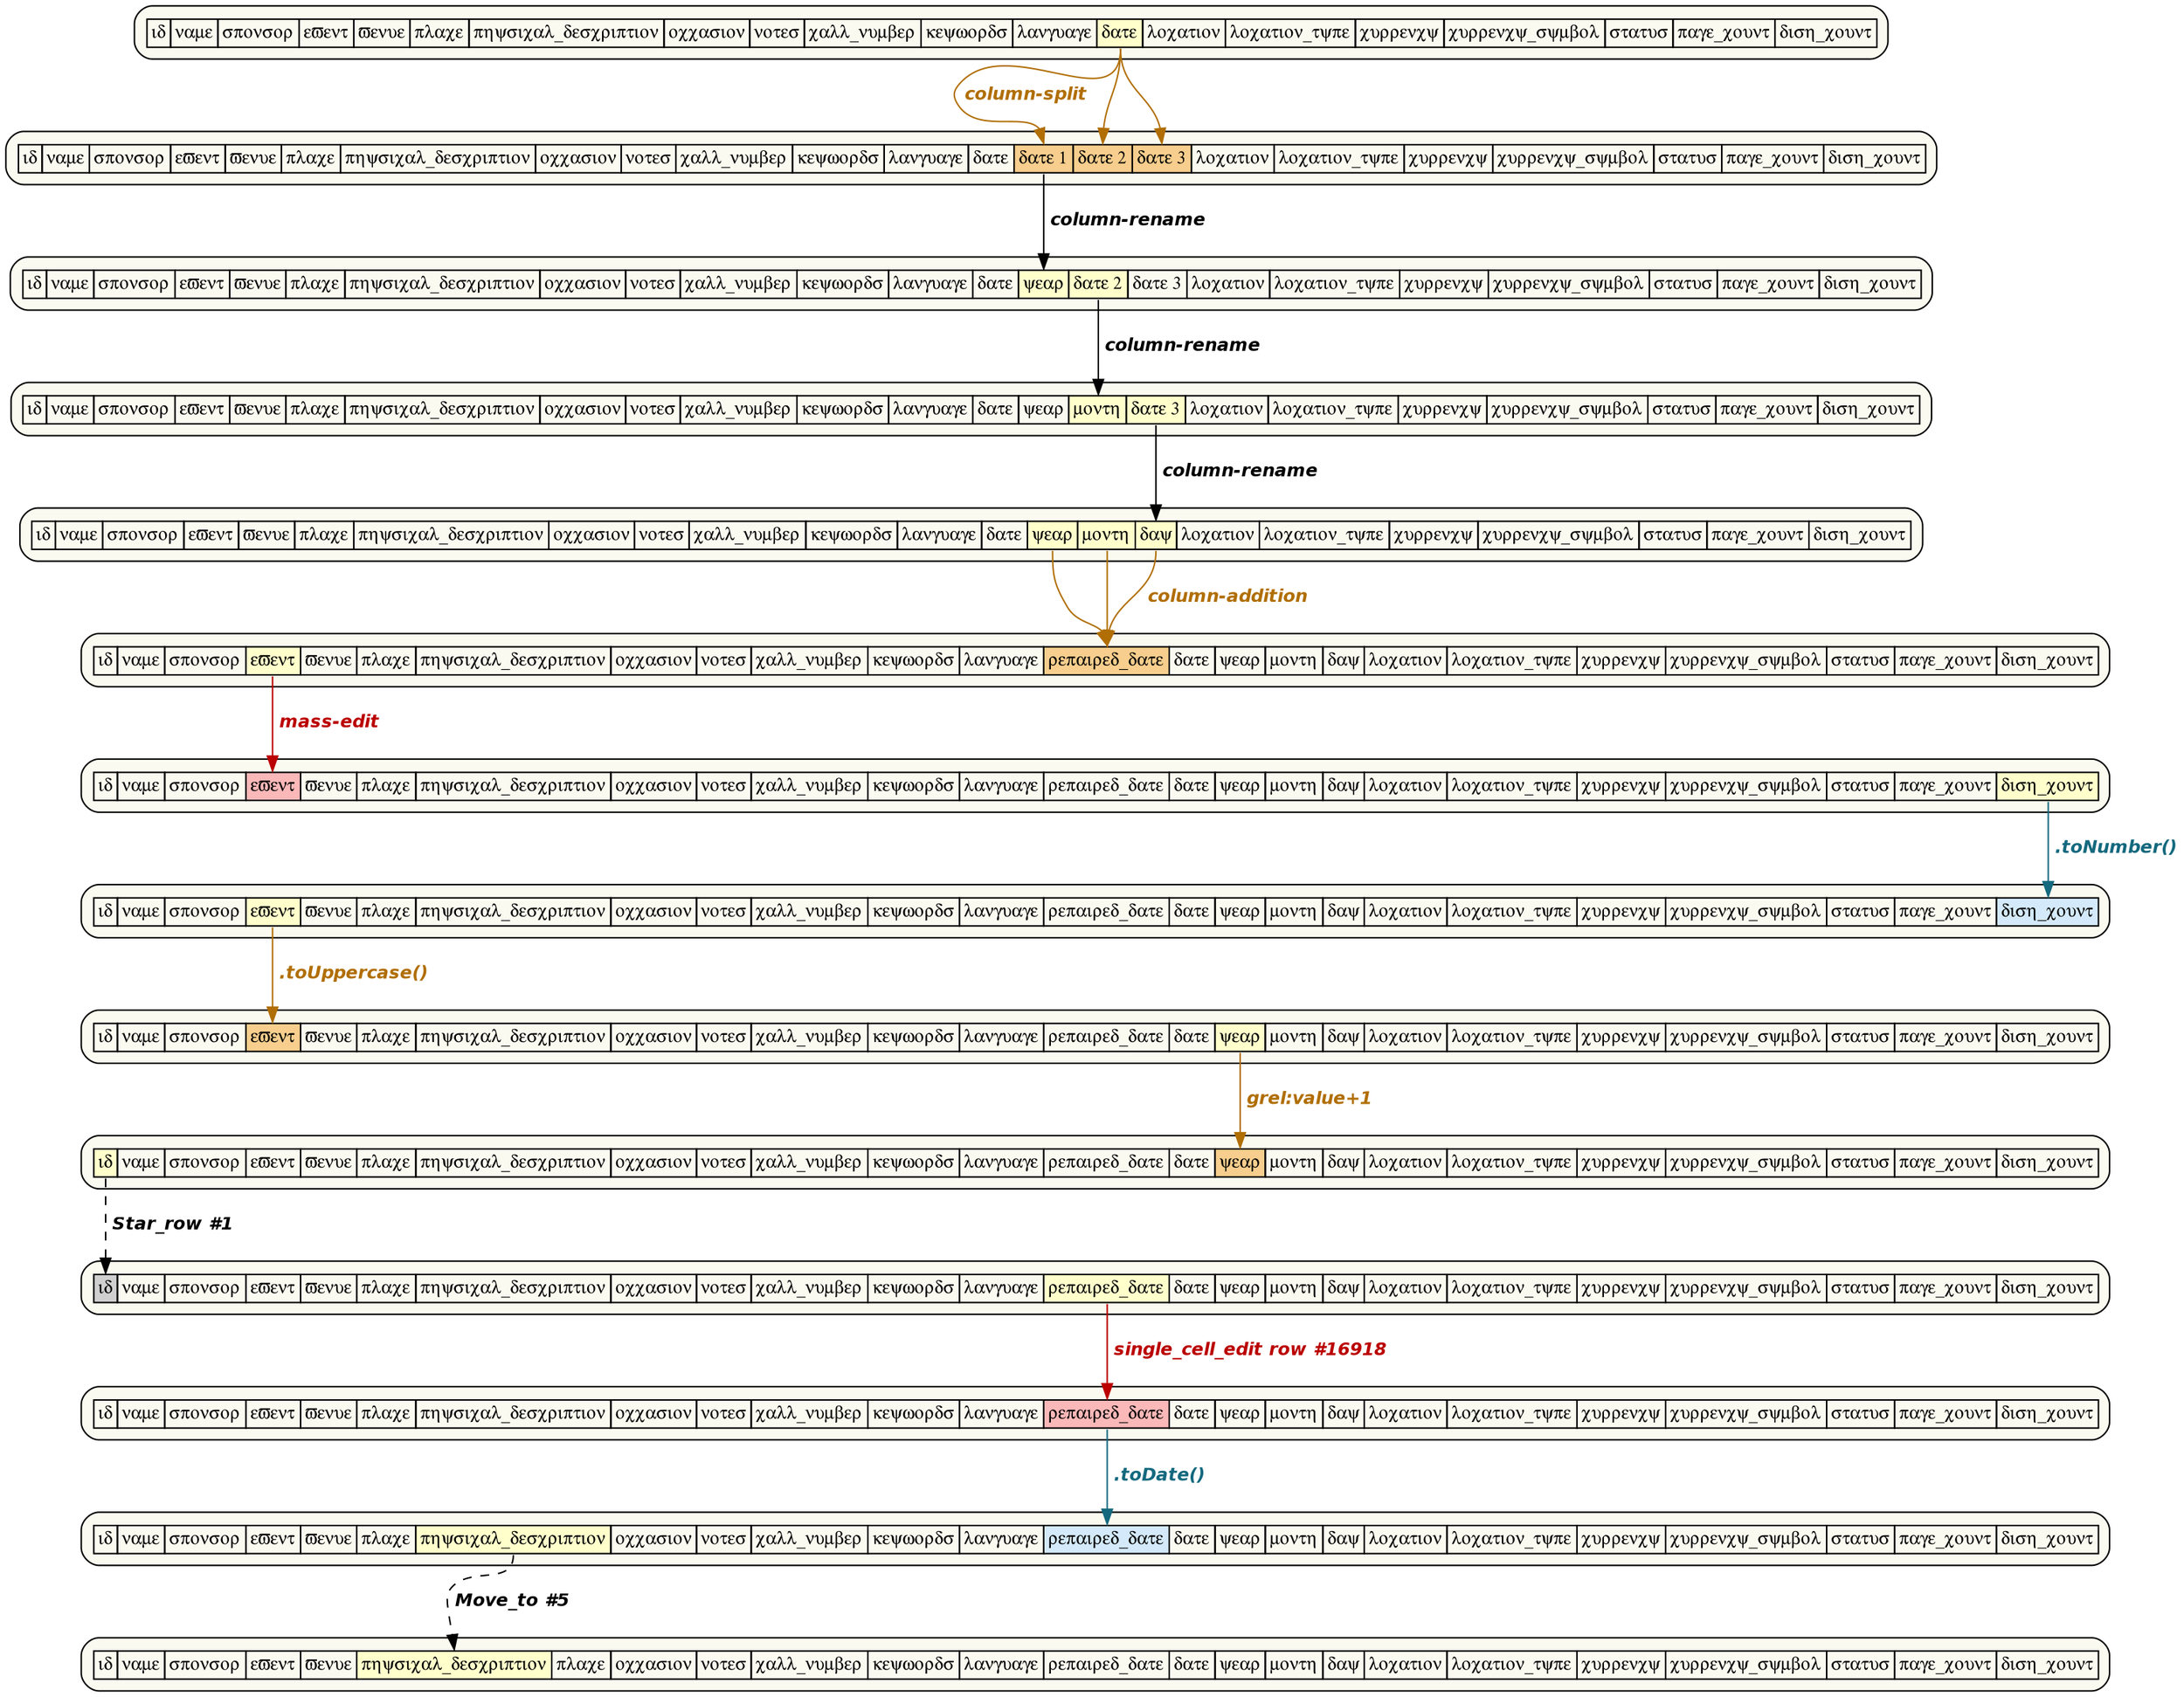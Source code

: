 digraph Schema_Evolution {
	graph [ranksep=0.5]
	node [fillcolor="#FAFAF0" fontname=Symbol fontsize=12 shape=box style="rounded,filled"]
	edge [fontname="Helvetica-BoldOblique" fontsize=12]
	schema0 [label=<<table align="left" border="0" cellspacing="0"><tr><td port="f0" border="1">id</td><td port="f1" border="1">name</td><td port="f2" border="1">sponsor</td><td port="f3" border="1">event</td><td port="f4" border="1">venue</td><td port="f5" border="1">place</td><td port="f6" border="1">physical_description</td><td port="f7" border="1">occasion</td><td port="f8" border="1">notes</td><td port="f9" border="1">call_number</td><td port="f10" border="1">keywords</td><td port="f11" border="1">language</td><td port="f12" border="1" bgcolor="#FFFFCC" >date</td><td port="f13" border="1">location</td><td port="f14" border="1">location_type</td><td port="f15" border="1">currency</td><td port="f16" border="1">currency_symbol</td><td port="f17" border="1">status</td><td port="f18" border="1">page_count</td><td port="f19" border="1">dish_count</td></tr></table>>]
	schema1 [label=<<table align="left" border="0" cellspacing="0"><tr><td port="f0" border="1">id</td><td port="f1" border="1">name</td><td port="f2" border="1">sponsor</td><td port="f3" border="1">event</td><td port="f4" border="1">venue</td><td port="f5" border="1">place</td><td port="f6" border="1">physical_description</td><td port="f7" border="1">occasion</td><td port="f8" border="1">notes</td><td port="f9" border="1">call_number</td><td port="f10" border="1">keywords</td><td port="f11" border="1">language</td><td port="f12" border="1">date</td><td port="f13" border="1" bgcolor="#f7ce8d" >date 1</td><td port="f14" border="1" bgcolor="#f7ce8d" >date 2</td><td port="f15" border="1" bgcolor="#f7ce8d" >date 3</td><td port="f16" border="1">location</td><td port="f17" border="1">location_type</td><td port="f18" border="1">currency</td><td port="f19" border="1">currency_symbol</td><td port="f20" border="1">status</td><td port="f21" border="1">page_count</td><td port="f22" border="1">dish_count</td></tr></table>>]
	schema2 [label=<<table align="left" border="0" cellspacing="0"><tr><td port="f0" border="1">id</td><td port="f1" border="1">name</td><td port="f2" border="1">sponsor</td><td port="f3" border="1">event</td><td port="f4" border="1">venue</td><td port="f5" border="1">place</td><td port="f6" border="1">physical_description</td><td port="f7" border="1">occasion</td><td port="f8" border="1">notes</td><td port="f9" border="1">call_number</td><td port="f10" border="1">keywords</td><td port="f11" border="1">language</td><td port="f12" border="1">date</td><td port="f13" border="1" bgcolor="#FFFFCC" >year</td><td port="f14" border="1" bgcolor="#FFFFCC" >date 2</td><td port="f15" border="1">date 3</td><td port="f16" border="1">location</td><td port="f17" border="1">location_type</td><td port="f18" border="1">currency</td><td port="f19" border="1">currency_symbol</td><td port="f20" border="1">status</td><td port="f21" border="1">page_count</td><td port="f22" border="1">dish_count</td></tr></table>>]
	schema3 [label=<<table align="left" border="0" cellspacing="0"><tr><td port="f0" border="1">id</td><td port="f1" border="1">name</td><td port="f2" border="1">sponsor</td><td port="f3" border="1">event</td><td port="f4" border="1">venue</td><td port="f5" border="1">place</td><td port="f6" border="1">physical_description</td><td port="f7" border="1">occasion</td><td port="f8" border="1">notes</td><td port="f9" border="1">call_number</td><td port="f10" border="1">keywords</td><td port="f11" border="1">language</td><td port="f12" border="1">date</td><td port="f13" border="1">year</td><td port="f14" border="1" bgcolor="#FFFFCC" >month</td><td port="f15" border="1" bgcolor="#FFFFCC" >date 3</td><td port="f16" border="1">location</td><td port="f17" border="1">location_type</td><td port="f18" border="1">currency</td><td port="f19" border="1">currency_symbol</td><td port="f20" border="1">status</td><td port="f21" border="1">page_count</td><td port="f22" border="1">dish_count</td></tr></table>>]
	schema4 [label=<<table align="left" border="0" cellspacing="0"><tr><td port="f0" border="1">id</td><td port="f1" border="1">name</td><td port="f2" border="1">sponsor</td><td port="f3" border="1">event</td><td port="f4" border="1">venue</td><td port="f5" border="1">place</td><td port="f6" border="1">physical_description</td><td port="f7" border="1">occasion</td><td port="f8" border="1">notes</td><td port="f9" border="1">call_number</td><td port="f10" border="1">keywords</td><td port="f11" border="1">language</td><td port="f12" border="1">date</td><td port="f13" border="1" bgcolor="#FFFFCC" >year</td><td port="f14" border="1" bgcolor="#FFFFCC" >month</td><td port="f15" border="1" bgcolor="#FFFFCC" >day</td><td port="f16" border="1">location</td><td port="f17" border="1">location_type</td><td port="f18" border="1">currency</td><td port="f19" border="1">currency_symbol</td><td port="f20" border="1">status</td><td port="f21" border="1">page_count</td><td port="f22" border="1">dish_count</td></tr></table>>]
	schema5 [label=<<table align="left" border="0" cellspacing="0"><tr><td port="f0" border="1">id</td><td port="f1" border="1">name</td><td port="f2" border="1">sponsor</td><td port="f3" border="1" bgcolor="#FFFFCC" >event</td><td port="f4" border="1">venue</td><td port="f5" border="1">place</td><td port="f6" border="1">physical_description</td><td port="f7" border="1">occasion</td><td port="f8" border="1">notes</td><td port="f9" border="1">call_number</td><td port="f10" border="1">keywords</td><td port="f11" border="1">language</td><td port="f12" border="1" bgcolor="#f7ce8d" >repaired_date</td><td port="f13" border="1">date</td><td port="f14" border="1">year</td><td port="f15" border="1">month</td><td port="f16" border="1">day</td><td port="f17" border="1">location</td><td port="f18" border="1">location_type</td><td port="f19" border="1">currency</td><td port="f20" border="1">currency_symbol</td><td port="f21" border="1">status</td><td port="f22" border="1">page_count</td><td port="f23" border="1">dish_count</td></tr></table>>]
	schema6 [label=<<table align="left" border="0" cellspacing="0"><tr><td port="f0" border="1">id</td><td port="f1" border="1">name</td><td port="f2" border="1">sponsor</td><td port="f3" border="1" bgcolor="#fbb8b8" >event</td><td port="f4" border="1">venue</td><td port="f5" border="1">place</td><td port="f6" border="1">physical_description</td><td port="f7" border="1">occasion</td><td port="f8" border="1">notes</td><td port="f9" border="1">call_number</td><td port="f10" border="1">keywords</td><td port="f11" border="1">language</td><td port="f12" border="1">repaired_date</td><td port="f13" border="1">date</td><td port="f14" border="1">year</td><td port="f15" border="1">month</td><td port="f16" border="1">day</td><td port="f17" border="1">location</td><td port="f18" border="1">location_type</td><td port="f19" border="1">currency</td><td port="f20" border="1">currency_symbol</td><td port="f21" border="1">status</td><td port="f22" border="1">page_count</td><td port="f23" border="1" bgcolor="#FFFFCC" >dish_count</td></tr></table>>]
	schema7 [label=<<table align="left" border="0" cellspacing="0"><tr><td port="f0" border="1">id</td><td port="f1" border="1">name</td><td port="f2" border="1">sponsor</td><td port="f3" border="1" bgcolor="#FFFFCC" >event</td><td port="f4" border="1">venue</td><td port="f5" border="1">place</td><td port="f6" border="1">physical_description</td><td port="f7" border="1">occasion</td><td port="f8" border="1">notes</td><td port="f9" border="1">call_number</td><td port="f10" border="1">keywords</td><td port="f11" border="1">language</td><td port="f12" border="1">repaired_date</td><td port="f13" border="1">date</td><td port="f14" border="1">year</td><td port="f15" border="1">month</td><td port="f16" border="1">day</td><td port="f17" border="1">location</td><td port="f18" border="1">location_type</td><td port="f19" border="1">currency</td><td port="f20" border="1">currency_symbol</td><td port="f21" border="1">status</td><td port="f22" border="1">page_count</td><td port="f23" border="1" bgcolor="#d4eafa" >dish_count</td></tr></table>>]
	schema8 [label=<<table align="left" border="0" cellspacing="0"><tr><td port="f0" border="1">id</td><td port="f1" border="1">name</td><td port="f2" border="1">sponsor</td><td port="f3" border="1" bgcolor="#f7ce8d" >event</td><td port="f4" border="1">venue</td><td port="f5" border="1">place</td><td port="f6" border="1">physical_description</td><td port="f7" border="1">occasion</td><td port="f8" border="1">notes</td><td port="f9" border="1">call_number</td><td port="f10" border="1">keywords</td><td port="f11" border="1">language</td><td port="f12" border="1">repaired_date</td><td port="f13" border="1">date</td><td port="f14" border="1" bgcolor="#FFFFCC" >year</td><td port="f15" border="1">month</td><td port="f16" border="1">day</td><td port="f17" border="1">location</td><td port="f18" border="1">location_type</td><td port="f19" border="1">currency</td><td port="f20" border="1">currency_symbol</td><td port="f21" border="1">status</td><td port="f22" border="1">page_count</td><td port="f23" border="1">dish_count</td></tr></table>>]
	schema9 [label=<<table align="left" border="0" cellspacing="0"><tr><td port="f0" border="1" bgcolor="#FFFFCC" >id</td><td port="f1" border="1">name</td><td port="f2" border="1">sponsor</td><td port="f3" border="1">event</td><td port="f4" border="1">venue</td><td port="f5" border="1">place</td><td port="f6" border="1">physical_description</td><td port="f7" border="1">occasion</td><td port="f8" border="1">notes</td><td port="f9" border="1">call_number</td><td port="f10" border="1">keywords</td><td port="f11" border="1">language</td><td port="f12" border="1">repaired_date</td><td port="f13" border="1">date</td><td port="f14" border="1" bgcolor="#f7ce8d" >year</td><td port="f15" border="1">month</td><td port="f16" border="1">day</td><td port="f17" border="1">location</td><td port="f18" border="1">location_type</td><td port="f19" border="1">currency</td><td port="f20" border="1">currency_symbol</td><td port="f21" border="1">status</td><td port="f22" border="1">page_count</td><td port="f23" border="1">dish_count</td></tr></table>>]
	schema10 [label=<<table align="left" border="0" cellspacing="0"><tr><td port="f0" border="1" bgcolor="#D0D0D0" >id</td><td port="f1" border="1">name</td><td port="f2" border="1">sponsor</td><td port="f3" border="1">event</td><td port="f4" border="1">venue</td><td port="f5" border="1">place</td><td port="f6" border="1">physical_description</td><td port="f7" border="1">occasion</td><td port="f8" border="1">notes</td><td port="f9" border="1">call_number</td><td port="f10" border="1">keywords</td><td port="f11" border="1">language</td><td port="f12" border="1" bgcolor="#FFFFCC" >repaired_date</td><td port="f13" border="1">date</td><td port="f14" border="1">year</td><td port="f15" border="1">month</td><td port="f16" border="1">day</td><td port="f17" border="1">location</td><td port="f18" border="1">location_type</td><td port="f19" border="1">currency</td><td port="f20" border="1">currency_symbol</td><td port="f21" border="1">status</td><td port="f22" border="1">page_count</td><td port="f23" border="1">dish_count</td></tr></table>>]
	schema11 [label=<<table align="left" border="0" cellspacing="0"><tr><td port="f0" border="1">id</td><td port="f1" border="1">name</td><td port="f2" border="1">sponsor</td><td port="f3" border="1">event</td><td port="f4" border="1">venue</td><td port="f5" border="1">place</td><td port="f6" border="1">physical_description</td><td port="f7" border="1">occasion</td><td port="f8" border="1">notes</td><td port="f9" border="1">call_number</td><td port="f10" border="1">keywords</td><td port="f11" border="1">language</td><td port="f12" border="1" bgcolor="#fbb8b8" >repaired_date</td><td port="f13" border="1">date</td><td port="f14" border="1">year</td><td port="f15" border="1">month</td><td port="f16" border="1">day</td><td port="f17" border="1">location</td><td port="f18" border="1">location_type</td><td port="f19" border="1">currency</td><td port="f20" border="1">currency_symbol</td><td port="f21" border="1">status</td><td port="f22" border="1">page_count</td><td port="f23" border="1">dish_count</td></tr></table>>]
	schema12 [label=<<table align="left" border="0" cellspacing="0"><tr><td port="f0" border="1" bgcolor="#FAFAF0" >id</td><td port="f1" border="1">name</td><td port="f2" border="1">sponsor</td><td port="f3" border="1">event</td><td port="f4" border="1">venue</td><td port="f5" border="1" bgcolor="#FAFAF0" >place</td><td port="f6" border="1" bgcolor="#FFFFCC" >physical_description</td><td port="f7" border="1">occasion</td><td port="f8" border="1">notes</td><td port="f9" border="1">call_number</td><td port="f10" border="1">keywords</td><td port="f11" border="1">language</td><td port="f12" border="1" bgcolor="#d4eafa" >repaired_date</td><td port="f13" border="1">date</td><td port="f14" border="1">year</td><td port="f15" border="1">month</td><td port="f16" border="1">day</td><td port="f17" border="1">location</td><td port="f18" border="1">location_type</td><td port="f19" border="1">currency</td><td port="f20" border="1">currency_symbol</td><td port="f21" border="1">status</td><td port="f22" border="1">page_count</td><td port="f23" border="1" bgcolor="#FAFAF0" >dish_count</td></tr></table>>]
	schema13 [label=<<table align="left" border="0" cellspacing="0"><tr><td port="f0" border="1" bgcolor="#FAFAF0" >id</td><td port="f1" border="1">name</td><td port="f2" border="1">sponsor</td><td port="f3" border="1">event</td><td port="f4" border="1">venue</td><td port="f5" border="1" bgcolor="#FFFFCC" >physical_description</td><td port="f6" border="1" bgcolor="#FAFAF0" >place</td><td port="f7" border="1">occasion</td><td port="f8" border="1">notes</td><td port="f9" border="1">call_number</td><td port="f10" border="1">keywords</td><td port="f11" border="1">language</td><td port="f12" border="1">repaired_date</td><td port="f13" border="1">date</td><td port="f14" border="1">year</td><td port="f15" border="1">month</td><td port="f16" border="1">day</td><td port="f17" border="1">location</td><td port="f18" border="1">location_type</td><td port="f19" border="1">currency</td><td port="f20" border="1">currency_symbol</td><td port="f21" border="1">status</td><td port="f22" border="1">page_count</td><td port="f23" border="1" bgcolor="#FAFAF0" >dish_count</td></tr></table>>]
	schema0:f12 -> schema1:f13 [label=" column-split" color="#b06e04" fontcolor="#b06e04"]
	schema0:f12 -> schema1:f14 [label=" " color="#b06e04" fontcolor="#b06e04"]
	schema0:f12 -> schema1:f15 [label=" " color="#b06e04" fontcolor="#b06e04"]
	schema1:f13 -> schema2:f13 [label=" column-rename" color="#000000" fontcolor="#000000"]
	schema2:f14 -> schema3:f14 [label=" column-rename" color="#000000" fontcolor="#000000"]
	schema3:f15 -> schema4:f15 [label=" column-rename" color="#000000" fontcolor="#000000"]
	schema4:f13 -> schema5:f12 [label=" " color="#b06e04" fontcolor="#b06e04"]
	schema4:f14 -> schema5:f12 [label=" " color="#b06e04" fontcolor="#b06e04"]
	schema4:f15 -> schema5:f12 [label=" column-addition" color="#b06e04" fontcolor="#b06e04"]
	schema5:f3 -> schema6:f3 [label=" mass-edit" color="#BB0000" fontcolor="#BB0000"]
	schema6:f23 -> schema7:f23 [label=" .toNumber()" color="#14697e" fontcolor="#14697e"]
	schema7:f3 -> schema8:f3 [label=" .toUppercase()" color="#b06e04" fontcolor="#b06e04"]
	schema8:f14 -> schema9:f14 [label=" grel:value+1" color="#b06e04" fontcolor="#b06e04"]
	schema9:f0 -> schema10:f0 [label=" Star_row #1" color="#000000" fontcolor="#000000" style=dashed]
	schema10:f12 -> schema11:f12 [label=" single_cell_edit row #16918" color="#BB0000" fontcolor="#BB0000"]
	schema11:f12 -> schema12:f12 [label=" .toDate()" color="#14697e" fontcolor="#14697e"]
	schema12:f6 -> schema13:f5 [label=" Move_to #5" color="#000000" fontcolor="#000000" style=dashed]
	schema12:f5 -> schema13:f6 [label="" color="#000000" dir=none fontcolor="#000000" style=invisible]
	schema12:f0 -> schema13:f0 [label="" color="#000000" dir=none fontcolor="#000000" style=invisible]
	schema12:f23 -> schema13:f23 [label="" color="#000000" dir=none fontcolor="#000000" style=invisible]
}
